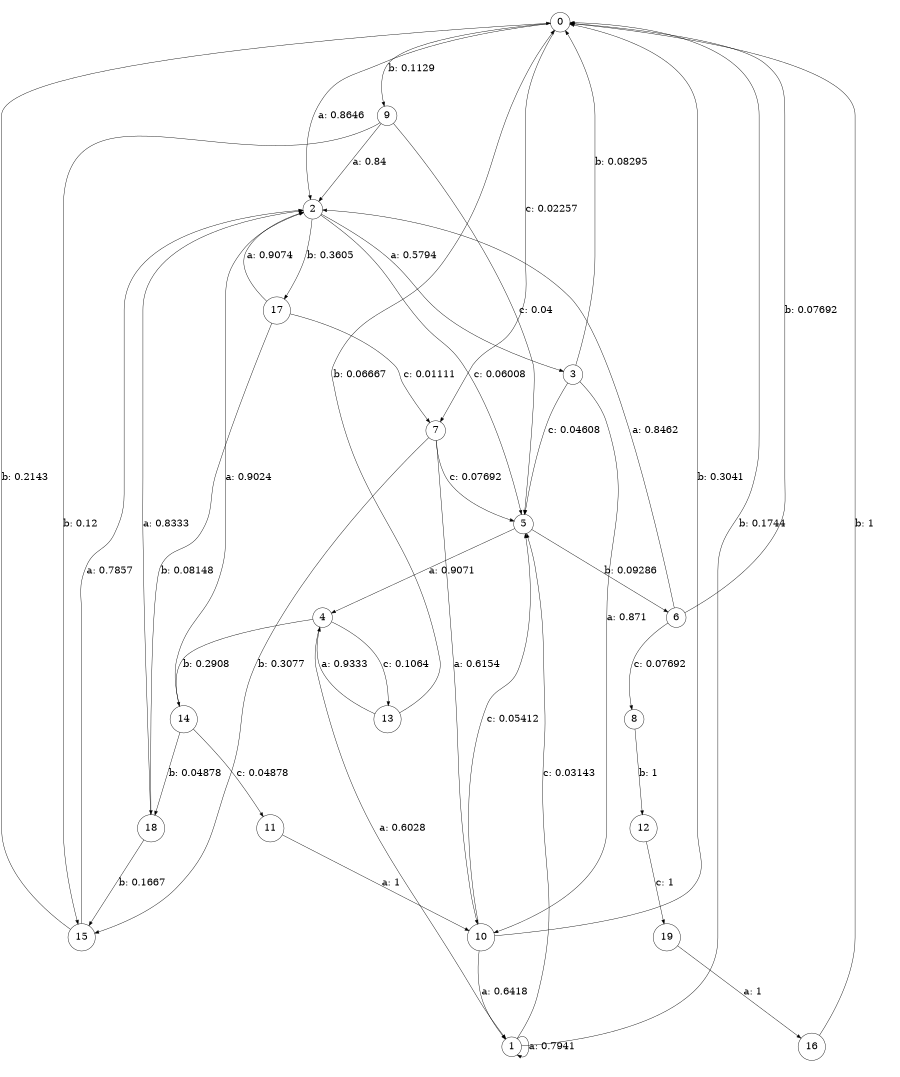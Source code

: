 digraph "d2-200nw-t0-cen-SML" {
size = "6,8.5";
ratio = "fill";
node [shape = circle];
node [fontsize = 24];
edge [fontsize = 24];
0 -> 2 [label = "a: 0.8646   "];
0 -> 9 [label = "b: 0.1129   "];
0 -> 7 [label = "c: 0.02257  "];
1 -> 1 [label = "a: 0.7941   "];
1 -> 0 [label = "b: 0.1744   "];
1 -> 5 [label = "c: 0.03143  "];
2 -> 3 [label = "a: 0.5794   "];
2 -> 17 [label = "b: 0.3605   "];
2 -> 5 [label = "c: 0.06008  "];
3 -> 10 [label = "a: 0.871    "];
3 -> 0 [label = "b: 0.08295  "];
3 -> 5 [label = "c: 0.04608  "];
4 -> 1 [label = "a: 0.6028   "];
4 -> 14 [label = "b: 0.2908   "];
4 -> 13 [label = "c: 0.1064   "];
5 -> 4 [label = "a: 0.9071   "];
5 -> 6 [label = "b: 0.09286  "];
6 -> 2 [label = "a: 0.8462   "];
6 -> 0 [label = "b: 0.07692  "];
6 -> 8 [label = "c: 0.07692  "];
7 -> 10 [label = "a: 0.6154   "];
7 -> 15 [label = "b: 0.3077   "];
7 -> 5 [label = "c: 0.07692  "];
8 -> 12 [label = "b: 1        "];
9 -> 2 [label = "a: 0.84     "];
9 -> 15 [label = "b: 0.12     "];
9 -> 5 [label = "c: 0.04     "];
10 -> 1 [label = "a: 0.6418   "];
10 -> 0 [label = "b: 0.3041   "];
10 -> 5 [label = "c: 0.05412  "];
11 -> 10 [label = "a: 1        "];
12 -> 19 [label = "c: 1        "];
13 -> 4 [label = "a: 0.9333   "];
13 -> 0 [label = "b: 0.06667  "];
14 -> 2 [label = "a: 0.9024   "];
14 -> 18 [label = "b: 0.04878  "];
14 -> 11 [label = "c: 0.04878  "];
15 -> 2 [label = "a: 0.7857   "];
15 -> 0 [label = "b: 0.2143   "];
16 -> 0 [label = "b: 1        "];
17 -> 2 [label = "a: 0.9074   "];
17 -> 18 [label = "b: 0.08148  "];
17 -> 7 [label = "c: 0.01111  "];
18 -> 2 [label = "a: 0.8333   "];
18 -> 15 [label = "b: 0.1667   "];
19 -> 16 [label = "a: 1        "];
}